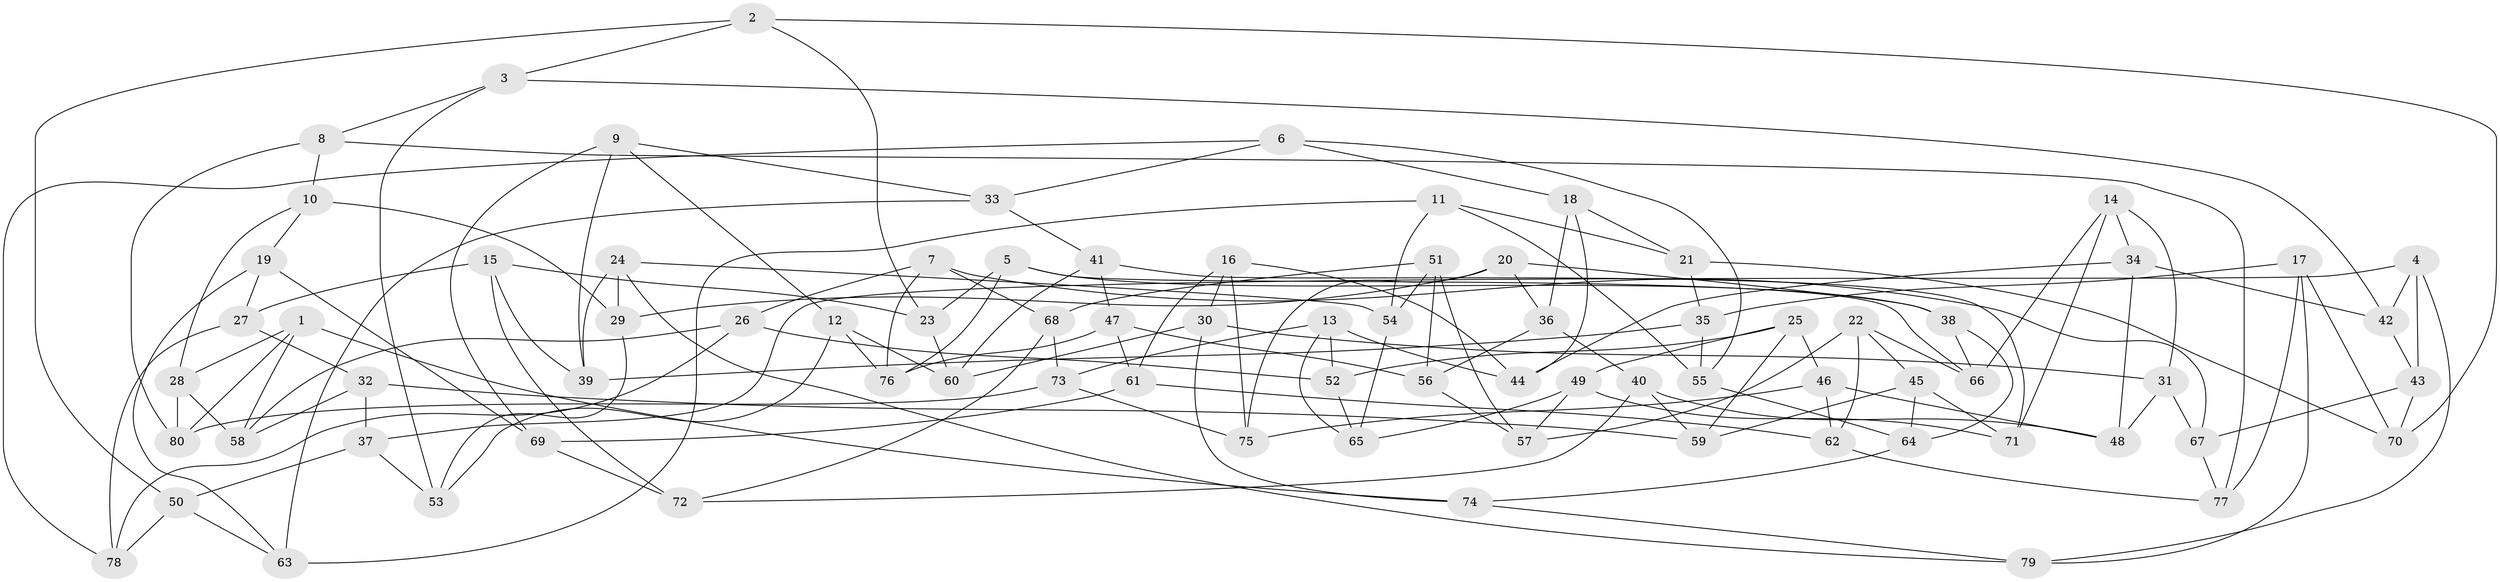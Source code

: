 // Generated by graph-tools (version 1.1) at 2025/59/03/09/25 04:59:34]
// undirected, 80 vertices, 160 edges
graph export_dot {
graph [start="1"]
  node [color=gray90,style=filled];
  1;
  2;
  3;
  4;
  5;
  6;
  7;
  8;
  9;
  10;
  11;
  12;
  13;
  14;
  15;
  16;
  17;
  18;
  19;
  20;
  21;
  22;
  23;
  24;
  25;
  26;
  27;
  28;
  29;
  30;
  31;
  32;
  33;
  34;
  35;
  36;
  37;
  38;
  39;
  40;
  41;
  42;
  43;
  44;
  45;
  46;
  47;
  48;
  49;
  50;
  51;
  52;
  53;
  54;
  55;
  56;
  57;
  58;
  59;
  60;
  61;
  62;
  63;
  64;
  65;
  66;
  67;
  68;
  69;
  70;
  71;
  72;
  73;
  74;
  75;
  76;
  77;
  78;
  79;
  80;
  1 -- 28;
  1 -- 74;
  1 -- 58;
  1 -- 80;
  2 -- 3;
  2 -- 50;
  2 -- 70;
  2 -- 23;
  3 -- 42;
  3 -- 8;
  3 -- 53;
  4 -- 42;
  4 -- 43;
  4 -- 79;
  4 -- 37;
  5 -- 66;
  5 -- 76;
  5 -- 23;
  5 -- 38;
  6 -- 18;
  6 -- 33;
  6 -- 78;
  6 -- 55;
  7 -- 26;
  7 -- 76;
  7 -- 67;
  7 -- 68;
  8 -- 80;
  8 -- 10;
  8 -- 77;
  9 -- 69;
  9 -- 12;
  9 -- 39;
  9 -- 33;
  10 -- 19;
  10 -- 29;
  10 -- 28;
  11 -- 55;
  11 -- 54;
  11 -- 21;
  11 -- 63;
  12 -- 60;
  12 -- 76;
  12 -- 53;
  13 -- 73;
  13 -- 65;
  13 -- 44;
  13 -- 52;
  14 -- 34;
  14 -- 31;
  14 -- 71;
  14 -- 66;
  15 -- 23;
  15 -- 72;
  15 -- 27;
  15 -- 39;
  16 -- 61;
  16 -- 44;
  16 -- 30;
  16 -- 75;
  17 -- 79;
  17 -- 70;
  17 -- 35;
  17 -- 77;
  18 -- 44;
  18 -- 36;
  18 -- 21;
  19 -- 27;
  19 -- 69;
  19 -- 63;
  20 -- 75;
  20 -- 29;
  20 -- 38;
  20 -- 36;
  21 -- 70;
  21 -- 35;
  22 -- 66;
  22 -- 45;
  22 -- 57;
  22 -- 62;
  23 -- 60;
  24 -- 29;
  24 -- 39;
  24 -- 54;
  24 -- 79;
  25 -- 52;
  25 -- 49;
  25 -- 46;
  25 -- 59;
  26 -- 58;
  26 -- 78;
  26 -- 52;
  27 -- 32;
  27 -- 78;
  28 -- 58;
  28 -- 80;
  29 -- 53;
  30 -- 74;
  30 -- 60;
  30 -- 31;
  31 -- 67;
  31 -- 48;
  32 -- 59;
  32 -- 37;
  32 -- 58;
  33 -- 63;
  33 -- 41;
  34 -- 48;
  34 -- 44;
  34 -- 42;
  35 -- 39;
  35 -- 55;
  36 -- 56;
  36 -- 40;
  37 -- 50;
  37 -- 53;
  38 -- 66;
  38 -- 64;
  40 -- 48;
  40 -- 72;
  40 -- 59;
  41 -- 47;
  41 -- 60;
  41 -- 71;
  42 -- 43;
  43 -- 67;
  43 -- 70;
  45 -- 71;
  45 -- 59;
  45 -- 64;
  46 -- 75;
  46 -- 62;
  46 -- 48;
  47 -- 61;
  47 -- 76;
  47 -- 56;
  49 -- 65;
  49 -- 71;
  49 -- 57;
  50 -- 78;
  50 -- 63;
  51 -- 68;
  51 -- 57;
  51 -- 54;
  51 -- 56;
  52 -- 65;
  54 -- 65;
  55 -- 64;
  56 -- 57;
  61 -- 69;
  61 -- 62;
  62 -- 77;
  64 -- 74;
  67 -- 77;
  68 -- 72;
  68 -- 73;
  69 -- 72;
  73 -- 80;
  73 -- 75;
  74 -- 79;
}
